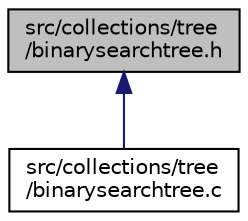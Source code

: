 digraph "src/collections/tree/binarysearchtree.h"
{
  edge [fontname="Helvetica",fontsize="10",labelfontname="Helvetica",labelfontsize="10"];
  node [fontname="Helvetica",fontsize="10",shape=record];
  Node2 [label="src/collections/tree\l/binarysearchtree.h",height=0.2,width=0.4,color="black", fillcolor="grey75", style="filled", fontcolor="black"];
  Node2 -> Node3 [dir="back",color="midnightblue",fontsize="10",style="solid",fontname="Helvetica"];
  Node3 [label="src/collections/tree\l/binarysearchtree.c",height=0.2,width=0.4,color="black", fillcolor="white", style="filled",URL="$binarysearchtree_8c.html",tooltip="File containing implementation of Binary Search Tree. "];
}
